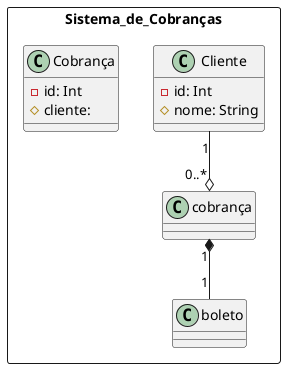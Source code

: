 @startuml sisDeCobrança
  package Sistema_de_Cobranças <<rectangle>> {
    class Cliente {
      - id: Int
      # nome: String
    }
    class Cobrança {
      - id: Int
      # cliente: 
    }
    Cliente "1" --o "0..*" cobrança
    class boleto {}
    cobrança "1" *-- "1" boleto
  }
@enduml